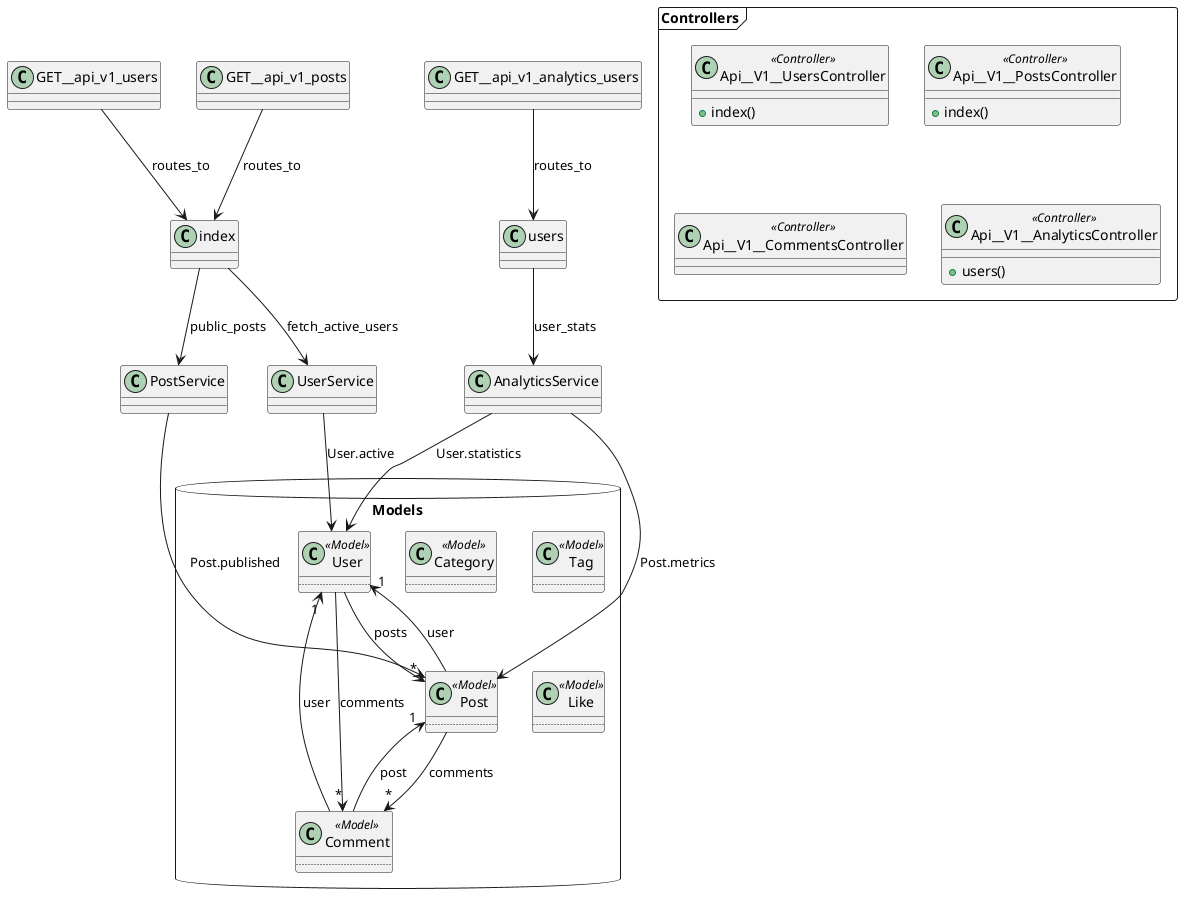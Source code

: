 @startuml
!define MODEL_COLOR #FFCCFF
!define CONTROLLER_COLOR #CCCCFF
!define ACTION_COLOR #CCFFCC

package "Models" <<Database>> {
  class User <<Model>> {
    ..
  }
  class Post <<Model>> {
    ..
  }
  class Comment <<Model>> {
    ..
  }
  class Category <<Model>> {
    ..
  }
  class Tag <<Model>> {
    ..
  }
  class Like <<Model>> {
    ..
  }
}

package "Controllers" <<Frame>> {
  class Api__V1__UsersController <<Controller>> {
    +index()
  }
  class Api__V1__PostsController <<Controller>> {
    +index()
  }
  class Api__V1__CommentsController <<Controller>> {
  }
  class Api__V1__AnalyticsController <<Controller>> {
    +users()
  }
}

User --> "*" Post : posts
User --> "*" Comment : comments
Post --> "1" User : user
Post --> "*" Comment : comments
Comment --> "1" User : user
Comment --> "1" Post : post
GET__api_v1_users --> index : routes_to
GET__api_v1_posts --> index : routes_to
GET__api_v1_analytics_users --> users : routes_to
index --> UserService : fetch_active_users
index --> PostService : public_posts
users --> AnalyticsService : user_stats
UserService --> User : User.active
PostService --> Post : Post.published
AnalyticsService --> User : User.statistics
AnalyticsService --> Post : Post.metrics

@enduml